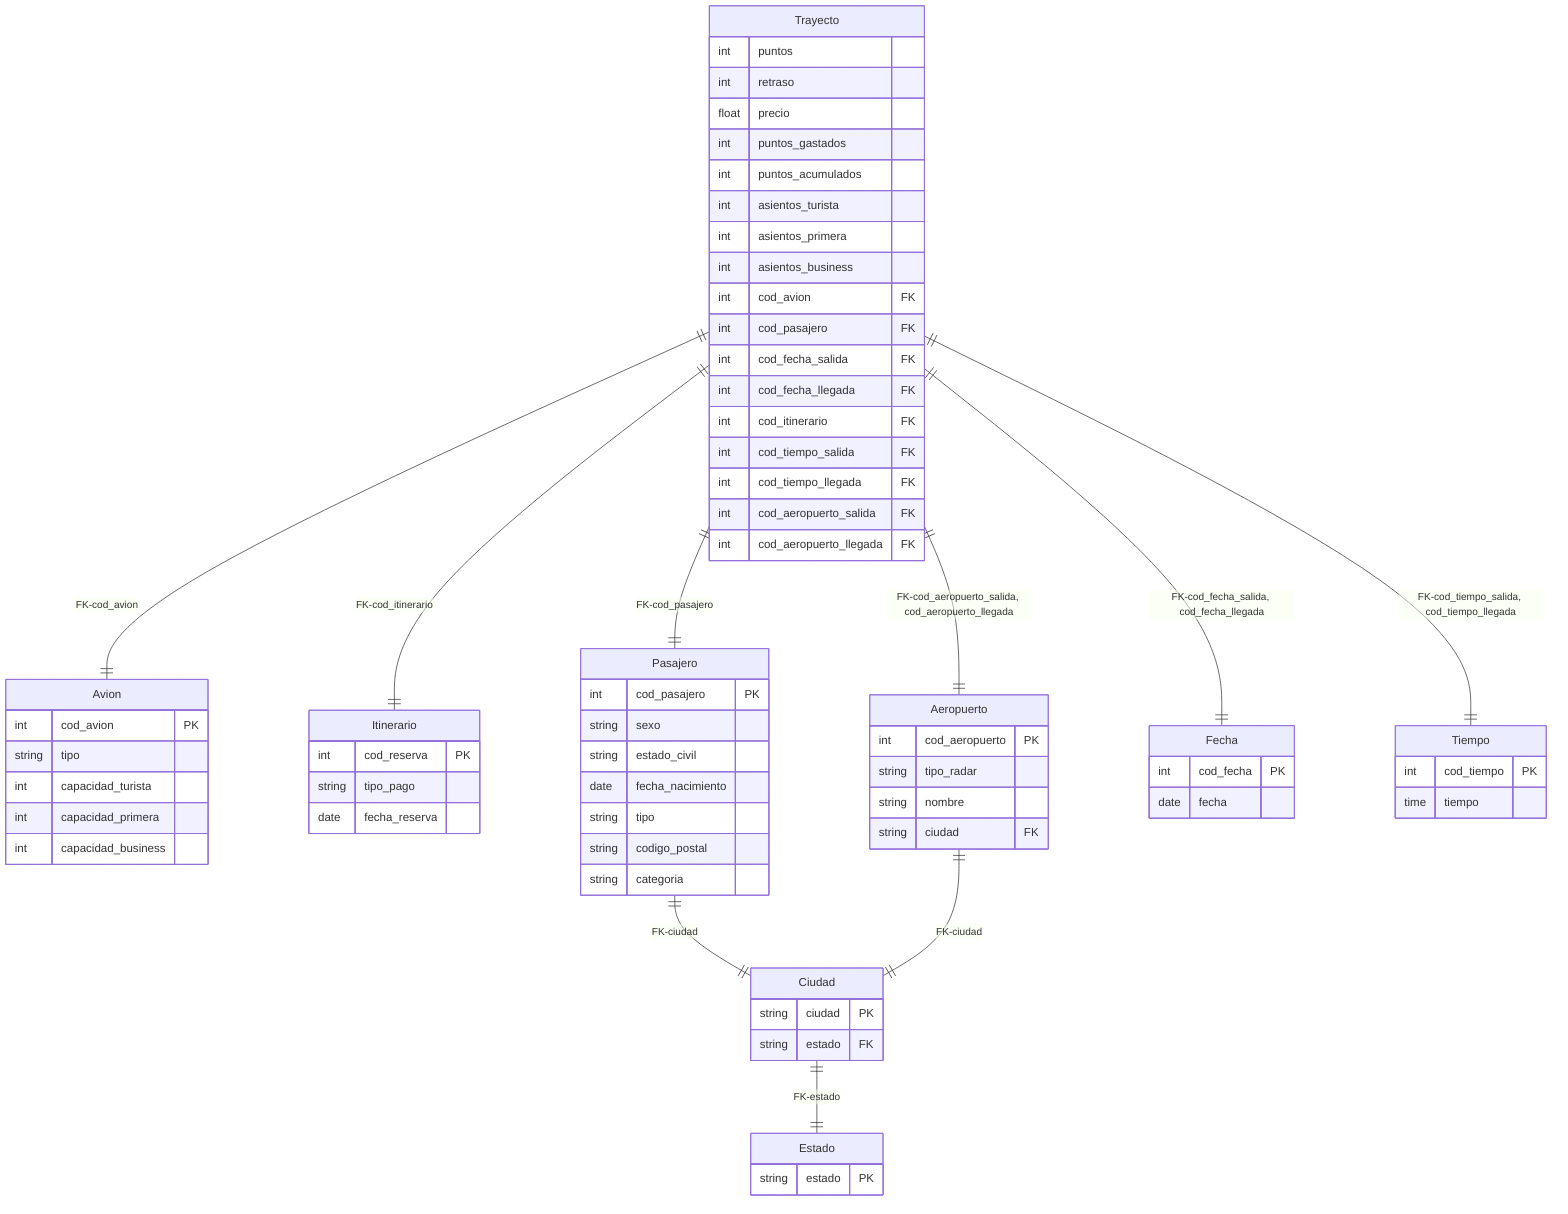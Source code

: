 erDiagram
    Avion {
        int cod_avion PK
        string tipo
        int capacidad_turista
        int capacidad_primera
        int capacidad_business
    }

    Itinerario {
        int cod_reserva PK
        string tipo_pago
        date fecha_reserva
    }

    Trayecto {
        int puntos
        int retraso
        float precio
        int puntos_gastados
        int puntos_acumulados
        int asientos_turista
        int asientos_primera
        int asientos_business
        int cod_avion FK
        int cod_pasajero FK
        int cod_fecha_salida FK
        int cod_fecha_llegada FK
        int cod_itinerario FK
        int cod_tiempo_salida FK
        int cod_tiempo_llegada FK
        int cod_aeropuerto_salida FK
        int cod_aeropuerto_llegada FK
    }

    Pasajero {
        int cod_pasajero PK
        string sexo
        string estado_civil
        date fecha_nacimiento
        string tipo
        string codigo_postal
        string categoria
    }

    Aeropuerto {
        int cod_aeropuerto PK
        string tipo_radar
        string nombre
        string ciudad FK
    }

    Ciudad {
        string ciudad PK
        string estado FK
    }

    Estado {
        string estado PK
    }

    Fecha {
        int cod_fecha PK
        date fecha
    }

    Tiempo {
        int cod_tiempo PK
        time tiempo
    }

    Trayecto ||--|| Avion : "FK-cod_avion"
    Trayecto ||--|| Pasajero : "FK-cod_pasajero"
    Trayecto ||--|| Fecha : "FK-cod_fecha_salida, cod_fecha_llegada"
    Trayecto ||--|| Itinerario : "FK-cod_itinerario"
    Trayecto ||--|| Tiempo : "FK-cod_tiempo_salida, cod_tiempo_llegada"
    Trayecto ||--|| Aeropuerto : "FK-cod_aeropuerto_salida, cod_aeropuerto_llegada"
    Pasajero ||--|| Ciudad : "FK-ciudad"
    Ciudad ||--|| Estado : "FK-estado"
    Aeropuerto||--|| Ciudad : "FK-ciudad"